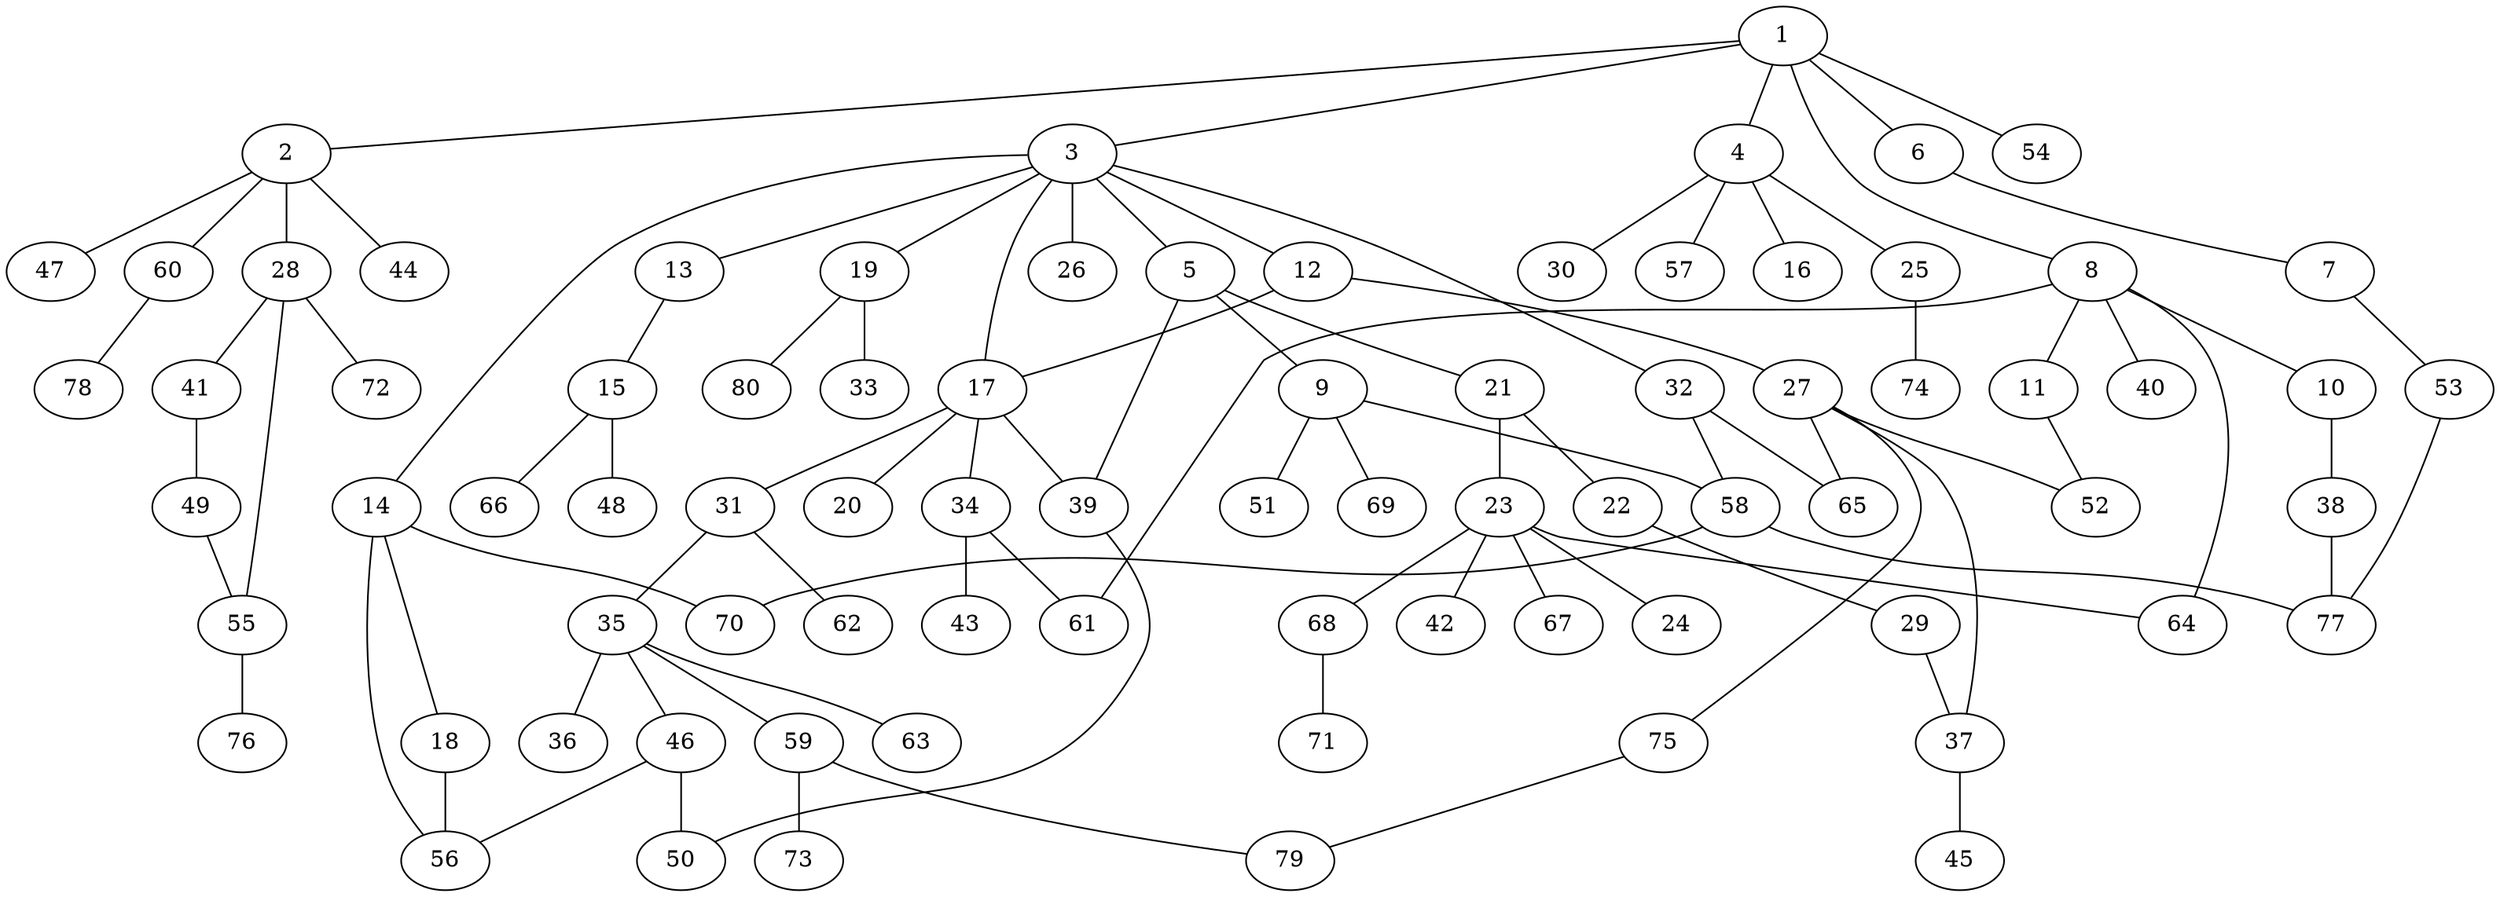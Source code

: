 graph graphname {1--2
1--3
1--4
1--6
1--8
1--54
2--28
2--44
2--47
2--60
3--5
3--12
3--13
3--14
3--17
3--19
3--26
3--32
4--16
4--25
4--30
4--57
5--9
5--21
5--39
6--7
7--53
8--10
8--11
8--40
8--61
8--64
9--51
9--58
9--69
10--38
11--52
12--17
12--27
13--15
14--18
14--56
14--70
15--48
15--66
17--20
17--31
17--34
17--39
18--56
19--33
19--80
21--22
21--23
22--29
23--24
23--42
23--64
23--67
23--68
25--74
27--37
27--52
27--65
27--75
28--41
28--55
28--72
29--37
31--35
31--62
32--58
32--65
34--43
34--61
35--36
35--46
35--59
35--63
37--45
38--77
39--50
41--49
46--50
46--56
49--55
53--77
55--76
58--70
58--77
59--73
59--79
60--78
68--71
75--79
}